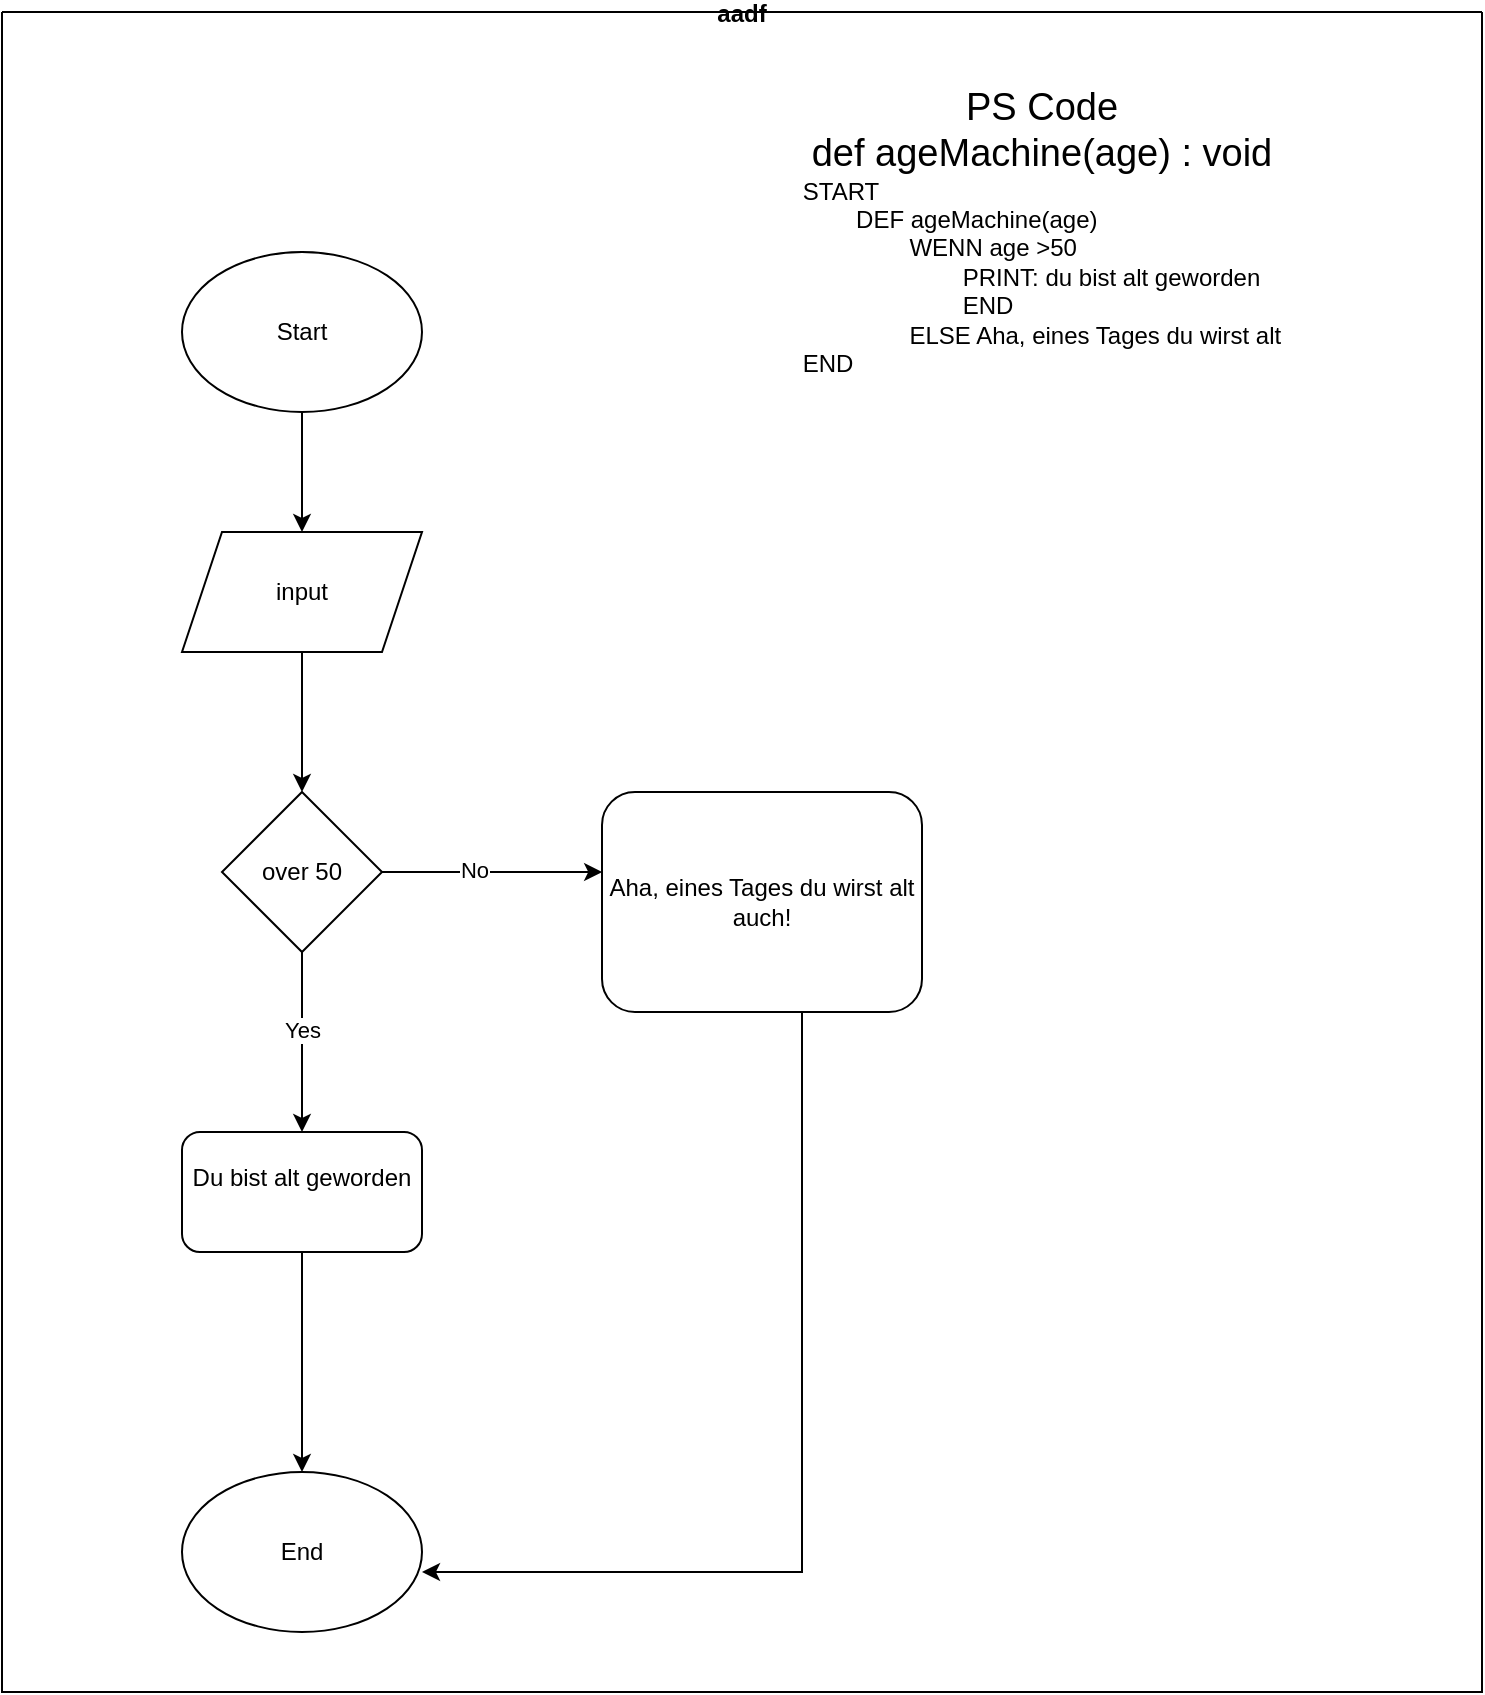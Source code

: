 <mxfile version="28.1.2">
  <diagram name="Seite-1" id="xSVnGAt9ET7SzGJkQE-E">
    <mxGraphModel dx="1426" dy="841" grid="1" gridSize="10" guides="1" tooltips="1" connect="1" arrows="1" fold="1" page="1" pageScale="1" pageWidth="827" pageHeight="1169" math="0" shadow="0">
      <root>
        <mxCell id="0" />
        <mxCell id="1" parent="0" />
        <mxCell id="yYrOruY_pDwRBxk627hB-2" value="aadf" style="swimlane;startSize=0;" vertex="1" parent="1">
          <mxGeometry x="50" y="120" width="740" height="840" as="geometry" />
        </mxCell>
        <mxCell id="yYrOruY_pDwRBxk627hB-9" style="edgeStyle=orthogonalEdgeStyle;rounded=0;orthogonalLoop=1;jettySize=auto;html=1;entryX=0.5;entryY=0;entryDx=0;entryDy=0;" edge="1" parent="yYrOruY_pDwRBxk627hB-2" source="yYrOruY_pDwRBxk627hB-3" target="yYrOruY_pDwRBxk627hB-4">
          <mxGeometry relative="1" as="geometry" />
        </mxCell>
        <mxCell id="yYrOruY_pDwRBxk627hB-3" value="Start" style="ellipse;whiteSpace=wrap;html=1;" vertex="1" parent="yYrOruY_pDwRBxk627hB-2">
          <mxGeometry x="90" y="120" width="120" height="80" as="geometry" />
        </mxCell>
        <mxCell id="yYrOruY_pDwRBxk627hB-10" style="edgeStyle=orthogonalEdgeStyle;rounded=0;orthogonalLoop=1;jettySize=auto;html=1;entryX=0.5;entryY=0;entryDx=0;entryDy=0;" edge="1" parent="yYrOruY_pDwRBxk627hB-2" source="yYrOruY_pDwRBxk627hB-4" target="yYrOruY_pDwRBxk627hB-5">
          <mxGeometry relative="1" as="geometry" />
        </mxCell>
        <mxCell id="yYrOruY_pDwRBxk627hB-4" value="input" style="shape=parallelogram;perimeter=parallelogramPerimeter;whiteSpace=wrap;html=1;fixedSize=1;" vertex="1" parent="yYrOruY_pDwRBxk627hB-2">
          <mxGeometry x="90" y="260" width="120" height="60" as="geometry" />
        </mxCell>
        <mxCell id="yYrOruY_pDwRBxk627hB-11" style="edgeStyle=orthogonalEdgeStyle;rounded=0;orthogonalLoop=1;jettySize=auto;html=1;entryX=0.5;entryY=0;entryDx=0;entryDy=0;" edge="1" parent="yYrOruY_pDwRBxk627hB-2" source="yYrOruY_pDwRBxk627hB-5" target="yYrOruY_pDwRBxk627hB-7">
          <mxGeometry relative="1" as="geometry" />
        </mxCell>
        <mxCell id="yYrOruY_pDwRBxk627hB-15" value="Yes" style="edgeLabel;html=1;align=center;verticalAlign=middle;resizable=0;points=[];" vertex="1" connectable="0" parent="yYrOruY_pDwRBxk627hB-11">
          <mxGeometry x="-0.133" relative="1" as="geometry">
            <mxPoint as="offset" />
          </mxGeometry>
        </mxCell>
        <mxCell id="yYrOruY_pDwRBxk627hB-5" value="over 50" style="rhombus;whiteSpace=wrap;html=1;" vertex="1" parent="yYrOruY_pDwRBxk627hB-2">
          <mxGeometry x="110" y="390" width="80" height="80" as="geometry" />
        </mxCell>
        <mxCell id="yYrOruY_pDwRBxk627hB-6" value="Aha, eines Tages du wirst alt auch!" style="rounded=1;whiteSpace=wrap;html=1;" vertex="1" parent="yYrOruY_pDwRBxk627hB-2">
          <mxGeometry x="300" y="390" width="160" height="110" as="geometry" />
        </mxCell>
        <mxCell id="yYrOruY_pDwRBxk627hB-13" style="edgeStyle=orthogonalEdgeStyle;rounded=0;orthogonalLoop=1;jettySize=auto;html=1;" edge="1" parent="yYrOruY_pDwRBxk627hB-2" source="yYrOruY_pDwRBxk627hB-7" target="yYrOruY_pDwRBxk627hB-8">
          <mxGeometry relative="1" as="geometry" />
        </mxCell>
        <mxCell id="yYrOruY_pDwRBxk627hB-7" value="Du bist alt geworden&lt;div&gt;&lt;br&gt;&lt;/div&gt;" style="rounded=1;whiteSpace=wrap;html=1;" vertex="1" parent="yYrOruY_pDwRBxk627hB-2">
          <mxGeometry x="90" y="560" width="120" height="60" as="geometry" />
        </mxCell>
        <mxCell id="yYrOruY_pDwRBxk627hB-8" value="End" style="ellipse;whiteSpace=wrap;html=1;" vertex="1" parent="yYrOruY_pDwRBxk627hB-2">
          <mxGeometry x="90" y="730" width="120" height="80" as="geometry" />
        </mxCell>
        <mxCell id="yYrOruY_pDwRBxk627hB-12" style="edgeStyle=orthogonalEdgeStyle;rounded=0;orthogonalLoop=1;jettySize=auto;html=1;entryX=0.063;entryY=0.273;entryDx=0;entryDy=0;entryPerimeter=0;" edge="1" parent="yYrOruY_pDwRBxk627hB-2" source="yYrOruY_pDwRBxk627hB-5">
          <mxGeometry relative="1" as="geometry">
            <mxPoint x="300.08" y="430.03" as="targetPoint" />
          </mxGeometry>
        </mxCell>
        <mxCell id="yYrOruY_pDwRBxk627hB-14" value="No" style="edgeLabel;html=1;align=center;verticalAlign=middle;resizable=0;points=[];" vertex="1" connectable="0" parent="yYrOruY_pDwRBxk627hB-12">
          <mxGeometry x="-0.164" y="1" relative="1" as="geometry">
            <mxPoint as="offset" />
          </mxGeometry>
        </mxCell>
        <mxCell id="yYrOruY_pDwRBxk627hB-16" style="edgeStyle=orthogonalEdgeStyle;rounded=0;orthogonalLoop=1;jettySize=auto;html=1;entryX=1;entryY=0.625;entryDx=0;entryDy=0;entryPerimeter=0;exitX=0.638;exitY=1;exitDx=0;exitDy=0;exitPerimeter=0;" edge="1" parent="yYrOruY_pDwRBxk627hB-2" source="yYrOruY_pDwRBxk627hB-6" target="yYrOruY_pDwRBxk627hB-8">
          <mxGeometry relative="1" as="geometry">
            <mxPoint x="400" y="510" as="sourcePoint" />
            <Array as="points">
              <mxPoint x="400" y="500" />
              <mxPoint x="400" y="780" />
            </Array>
          </mxGeometry>
        </mxCell>
        <mxCell id="yYrOruY_pDwRBxk627hB-1" value="&lt;font style=&quot;font-size: 19px;&quot;&gt;PS Code&lt;/font&gt;&lt;div&gt;&lt;font style=&quot;font-size: 19px;&quot;&gt;def ageMachine(age) : void&lt;/font&gt;&lt;/div&gt;&lt;div style=&quot;text-align: left;&quot;&gt;START&lt;/div&gt;&lt;div style=&quot;text-align: left;&quot;&gt;&lt;span style=&quot;white-space: pre;&quot;&gt;&#x9;&lt;/span&gt;DEF ageMachine(age)&lt;br&gt;&lt;/div&gt;&lt;div style=&quot;text-align: left;&quot;&gt;&lt;span style=&quot;white-space: pre;&quot;&gt;&#x9;&lt;/span&gt;&lt;span style=&quot;white-space: pre;&quot;&gt;&#x9;&lt;/span&gt;WENN age &amp;gt;50&lt;br&gt;&lt;/div&gt;&lt;div style=&quot;text-align: left;&quot;&gt;&lt;span style=&quot;white-space: pre;&quot;&gt;&#x9;&lt;/span&gt;&lt;span style=&quot;white-space: pre;&quot;&gt;&#x9;&lt;/span&gt;&lt;span style=&quot;white-space: pre;&quot;&gt;&#x9;&lt;/span&gt;PRINT: du bist alt geworden&lt;br&gt;&lt;/div&gt;&lt;div style=&quot;text-align: left;&quot;&gt;&lt;span style=&quot;white-space: pre;&quot;&gt;&#x9;&lt;/span&gt;&lt;span style=&quot;white-space: pre;&quot;&gt;&#x9;&lt;/span&gt;&lt;span style=&quot;white-space: pre;&quot;&gt;&#x9;&lt;/span&gt;END&lt;br&gt;&lt;/div&gt;&lt;div style=&quot;text-align: left;&quot;&gt;&lt;span style=&quot;white-space: pre;&quot;&gt;&#x9;&lt;/span&gt;&lt;span style=&quot;white-space: pre;&quot;&gt;&#x9;&lt;/span&gt;ELSE Aha, eines Tages du wirst alt&lt;br&gt;&lt;/div&gt;&lt;div style=&quot;text-align: left;&quot;&gt;END&lt;/div&gt;" style="text;html=1;whiteSpace=wrap;overflow=hidden;rounded=0;align=center;" vertex="1" parent="yYrOruY_pDwRBxk627hB-2">
          <mxGeometry x="310" y="30" width="420" height="190" as="geometry" />
        </mxCell>
      </root>
    </mxGraphModel>
  </diagram>
</mxfile>
